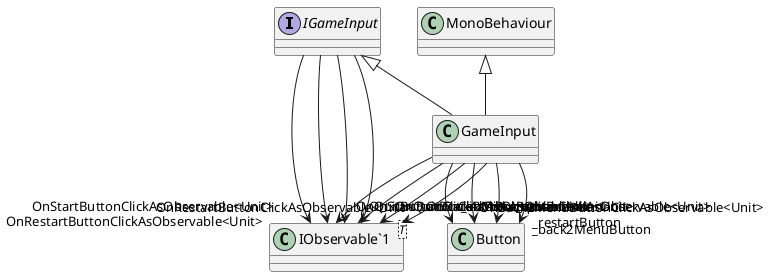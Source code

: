 @startuml
interface IGameInput {
}
class GameInput {
}
class "IObservable`1"<T> {
}
IGameInput --> "OnStartButtonClickAsObservable<Unit>" "IObservable`1"
IGameInput --> "OnQuitButtonClickAsObservable<Unit>" "IObservable`1"
IGameInput --> "OnRestartButtonClickAsObservable<Unit>" "IObservable`1"
IGameInput --> "OnBack2MenuButtonClickAsObservable<Unit>" "IObservable`1"
MonoBehaviour <|-- GameInput
IGameInput <|-- GameInput
GameInput --> "_startButton" Button
GameInput --> "_quitButton" Button
GameInput --> "_restartButton" Button
GameInput --> "_back2MenuButton" Button
GameInput --> "OnStartButtonClickAsObservable<Unit>" "IObservable`1"
GameInput --> "OnQuitButtonClickAsObservable<Unit>" "IObservable`1"
GameInput --> "OnRestartButtonClickAsObservable<Unit>" "IObservable`1"
GameInput --> "OnBack2MenuButtonClickAsObservable<Unit>" "IObservable`1"
@enduml

